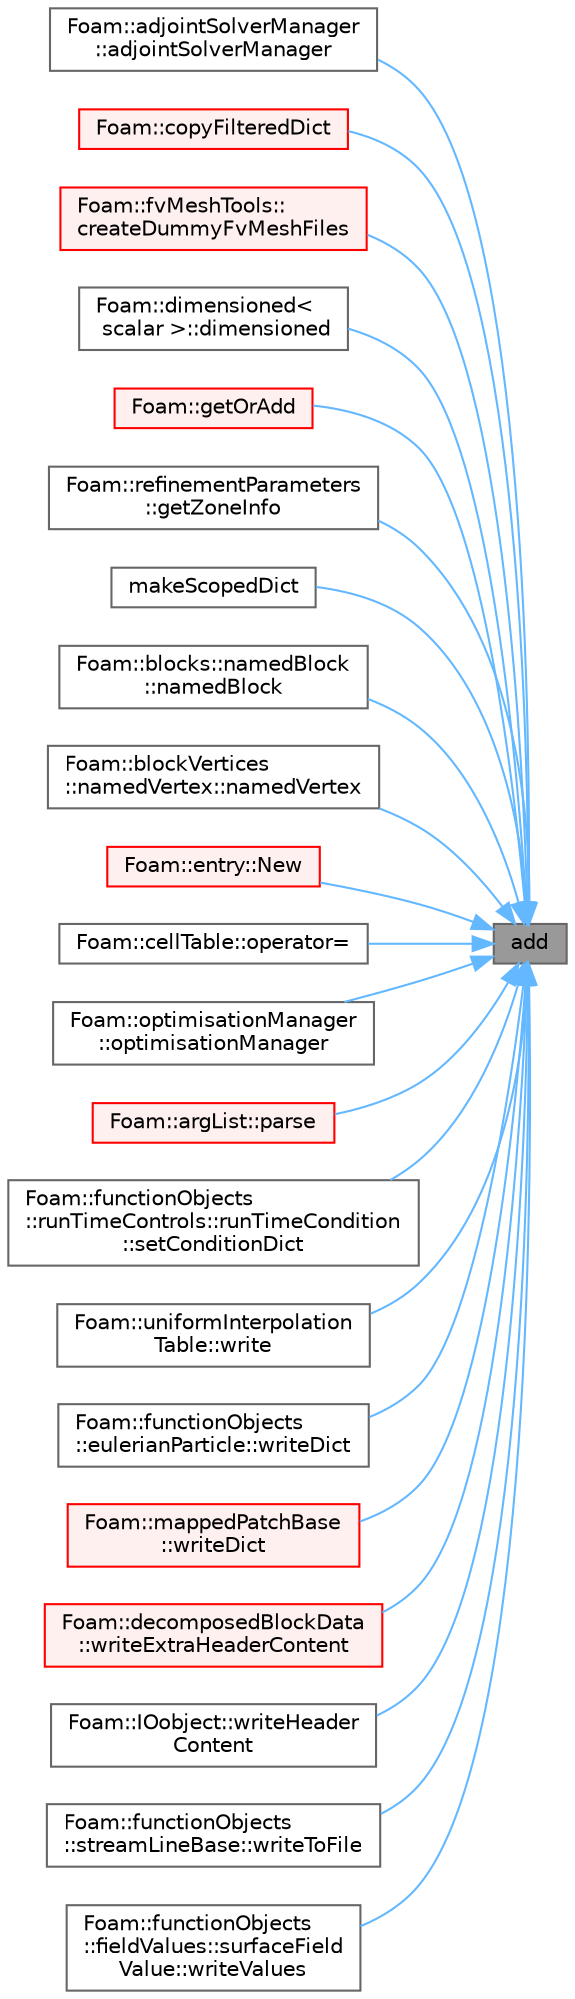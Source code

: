 digraph "add"
{
 // LATEX_PDF_SIZE
  bgcolor="transparent";
  edge [fontname=Helvetica,fontsize=10,labelfontname=Helvetica,labelfontsize=10];
  node [fontname=Helvetica,fontsize=10,shape=box,height=0.2,width=0.4];
  rankdir="RL";
  Node1 [id="Node000001",label="add",height=0.2,width=0.4,color="gray40", fillcolor="grey60", style="filled", fontcolor="black",tooltip=" "];
  Node1 -> Node2 [id="edge1_Node000001_Node000002",dir="back",color="steelblue1",style="solid",tooltip=" "];
  Node2 [id="Node000002",label="Foam::adjointSolverManager\l::adjointSolverManager",height=0.2,width=0.4,color="grey40", fillcolor="white", style="filled",URL="$classFoam_1_1adjointSolverManager.html#ab86ea4904fd90faffcb3d11e68d2df50",tooltip=" "];
  Node1 -> Node3 [id="edge2_Node000001_Node000003",dir="back",color="steelblue1",style="solid",tooltip=" "];
  Node3 [id="Node000003",label="Foam::copyFilteredDict",height=0.2,width=0.4,color="red", fillcolor="#FFF0F0", style="filled",URL="$namespaceFoam.html#a379846d46253513f508b3b07bff07a68",tooltip=" "];
  Node1 -> Node6 [id="edge3_Node000001_Node000006",dir="back",color="steelblue1",style="solid",tooltip=" "];
  Node6 [id="Node000006",label="Foam::fvMeshTools::\lcreateDummyFvMeshFiles",height=0.2,width=0.4,color="red", fillcolor="#FFF0F0", style="filled",URL="$classFoam_1_1fvMeshTools.html#a236176340e3c8617d05a4948e24582c9",tooltip=" "];
  Node1 -> Node8 [id="edge4_Node000001_Node000008",dir="back",color="steelblue1",style="solid",tooltip=" "];
  Node8 [id="Node000008",label="Foam::dimensioned\<\l scalar \>::dimensioned",height=0.2,width=0.4,color="grey40", fillcolor="white", style="filled",URL="$classFoam_1_1dimensioned.html#a50d268ce29a4571f0720ca47e75f26b7",tooltip=" "];
  Node1 -> Node9 [id="edge5_Node000001_Node000009",dir="back",color="steelblue1",style="solid",tooltip=" "];
  Node9 [id="Node000009",label="Foam::getOrAdd",height=0.2,width=0.4,color="red", fillcolor="#FFF0F0", style="filled",URL="$namespaceFoam.html#ab1573deceafb20b36b657feb3653a8ea",tooltip=" "];
  Node1 -> Node17 [id="edge6_Node000001_Node000017",dir="back",color="steelblue1",style="solid",tooltip=" "];
  Node17 [id="Node000017",label="Foam::refinementParameters\l::getZoneInfo",height=0.2,width=0.4,color="grey40", fillcolor="white", style="filled",URL="$classFoam_1_1refinementParameters.html#a7eaa777d19eff9deb7c8a13cdc26c7fd",tooltip=" "];
  Node1 -> Node18 [id="edge7_Node000001_Node000018",dir="back",color="steelblue1",style="solid",tooltip=" "];
  Node18 [id="Node000018",label="makeScopedDict",height=0.2,width=0.4,color="grey40", fillcolor="white", style="filled",URL="$classFoam_1_1dictionary.html#a9646e3055091b75491701c6f586f7d47",tooltip=" "];
  Node1 -> Node19 [id="edge8_Node000001_Node000019",dir="back",color="steelblue1",style="solid",tooltip=" "];
  Node19 [id="Node000019",label="Foam::blocks::namedBlock\l::namedBlock",height=0.2,width=0.4,color="grey40", fillcolor="white", style="filled",URL="$classFoam_1_1blocks_1_1namedBlock.html#ae47043473049cd12ffba3000dcb5fcbc",tooltip=" "];
  Node1 -> Node20 [id="edge9_Node000001_Node000020",dir="back",color="steelblue1",style="solid",tooltip=" "];
  Node20 [id="Node000020",label="Foam::blockVertices\l::namedVertex::namedVertex",height=0.2,width=0.4,color="grey40", fillcolor="white", style="filled",URL="$classFoam_1_1blockVertices_1_1namedVertex.html#a640718eeeb18a89f51cdf5b34c728988",tooltip=" "];
  Node1 -> Node21 [id="edge10_Node000001_Node000021",dir="back",color="steelblue1",style="solid",tooltip=" "];
  Node21 [id="Node000021",label="Foam::entry::New",height=0.2,width=0.4,color="red", fillcolor="#FFF0F0", style="filled",URL="$classFoam_1_1entry.html#a705460a905ab9ba956a6e9d759fb51b0",tooltip=" "];
  Node1 -> Node27 [id="edge11_Node000001_Node000027",dir="back",color="steelblue1",style="solid",tooltip=" "];
  Node27 [id="Node000027",label="Foam::cellTable::operator=",height=0.2,width=0.4,color="grey40", fillcolor="white", style="filled",URL="$classFoam_1_1cellTable.html#ac2838337150ab074428de8db53fea67f",tooltip=" "];
  Node1 -> Node28 [id="edge12_Node000001_Node000028",dir="back",color="steelblue1",style="solid",tooltip=" "];
  Node28 [id="Node000028",label="Foam::optimisationManager\l::optimisationManager",height=0.2,width=0.4,color="grey40", fillcolor="white", style="filled",URL="$classFoam_1_1optimisationManager.html#abfd9370d36b135832126fe7f8edb6510",tooltip=" "];
  Node1 -> Node13 [id="edge13_Node000001_Node000013",dir="back",color="steelblue1",style="solid",tooltip=" "];
  Node13 [id="Node000013",label="Foam::argList::parse",height=0.2,width=0.4,color="red", fillcolor="#FFF0F0", style="filled",URL="$classFoam_1_1argList.html#a00aad68f835a5c0bcb8920505bb0bd10",tooltip=" "];
  Node1 -> Node29 [id="edge14_Node000001_Node000029",dir="back",color="steelblue1",style="solid",tooltip=" "];
  Node29 [id="Node000029",label="Foam::functionObjects\l::runTimeControls::runTimeCondition\l::setConditionDict",height=0.2,width=0.4,color="grey40", fillcolor="white", style="filled",URL="$classFoam_1_1functionObjects_1_1runTimeControls_1_1runTimeCondition.html#a594567d8f555b6a2c6067f5bd2110962",tooltip=" "];
  Node1 -> Node30 [id="edge15_Node000001_Node000030",dir="back",color="steelblue1",style="solid",tooltip=" "];
  Node30 [id="Node000030",label="Foam::uniformInterpolation\lTable::write",height=0.2,width=0.4,color="grey40", fillcolor="white", style="filled",URL="$classFoam_1_1uniformInterpolationTable.html#a359617ae7b78900e2591e3eb5421951f",tooltip=" "];
  Node1 -> Node31 [id="edge16_Node000001_Node000031",dir="back",color="steelblue1",style="solid",tooltip=" "];
  Node31 [id="Node000031",label="Foam::functionObjects\l::eulerianParticle::writeDict",height=0.2,width=0.4,color="grey40", fillcolor="white", style="filled",URL="$classFoam_1_1functionObjects_1_1eulerianParticle.html#a918fd804297c3efa4d3356e75a2b6a07",tooltip=" "];
  Node1 -> Node32 [id="edge17_Node000001_Node000032",dir="back",color="steelblue1",style="solid",tooltip=" "];
  Node32 [id="Node000032",label="Foam::mappedPatchBase\l::writeDict",height=0.2,width=0.4,color="red", fillcolor="#FFF0F0", style="filled",URL="$classFoam_1_1mappedPatchBase.html#aeb2aef7be064d0a108905e538c5742cb",tooltip=" "];
  Node1 -> Node34 [id="edge18_Node000001_Node000034",dir="back",color="steelblue1",style="solid",tooltip=" "];
  Node34 [id="Node000034",label="Foam::decomposedBlockData\l::writeExtraHeaderContent",height=0.2,width=0.4,color="red", fillcolor="#FFF0F0", style="filled",URL="$classFoam_1_1decomposedBlockData.html#a808838c8b1830f2fd9a7a4632ae8c9f6",tooltip=" "];
  Node1 -> Node36 [id="edge19_Node000001_Node000036",dir="back",color="steelblue1",style="solid",tooltip=" "];
  Node36 [id="Node000036",label="Foam::IOobject::writeHeader\lContent",height=0.2,width=0.4,color="grey40", fillcolor="white", style="filled",URL="$classFoam_1_1IOobject.html#a1923c3623a441cdc693e4d9ad041ec7a",tooltip=" "];
  Node1 -> Node37 [id="edge20_Node000001_Node000037",dir="back",color="steelblue1",style="solid",tooltip=" "];
  Node37 [id="Node000037",label="Foam::functionObjects\l::streamLineBase::writeToFile",height=0.2,width=0.4,color="grey40", fillcolor="white", style="filled",URL="$classFoam_1_1functionObjects_1_1streamLineBase.html#a9ceb80eef1c78f8b02d65f471e74db92",tooltip=" "];
  Node1 -> Node38 [id="edge21_Node000001_Node000038",dir="back",color="steelblue1",style="solid",tooltip=" "];
  Node38 [id="Node000038",label="Foam::functionObjects\l::fieldValues::surfaceField\lValue::writeValues",height=0.2,width=0.4,color="grey40", fillcolor="white", style="filled",URL="$classFoam_1_1functionObjects_1_1fieldValues_1_1surfaceFieldValue.html#acacc98de50542eae11ce8583f1f37641",tooltip=" "];
}
